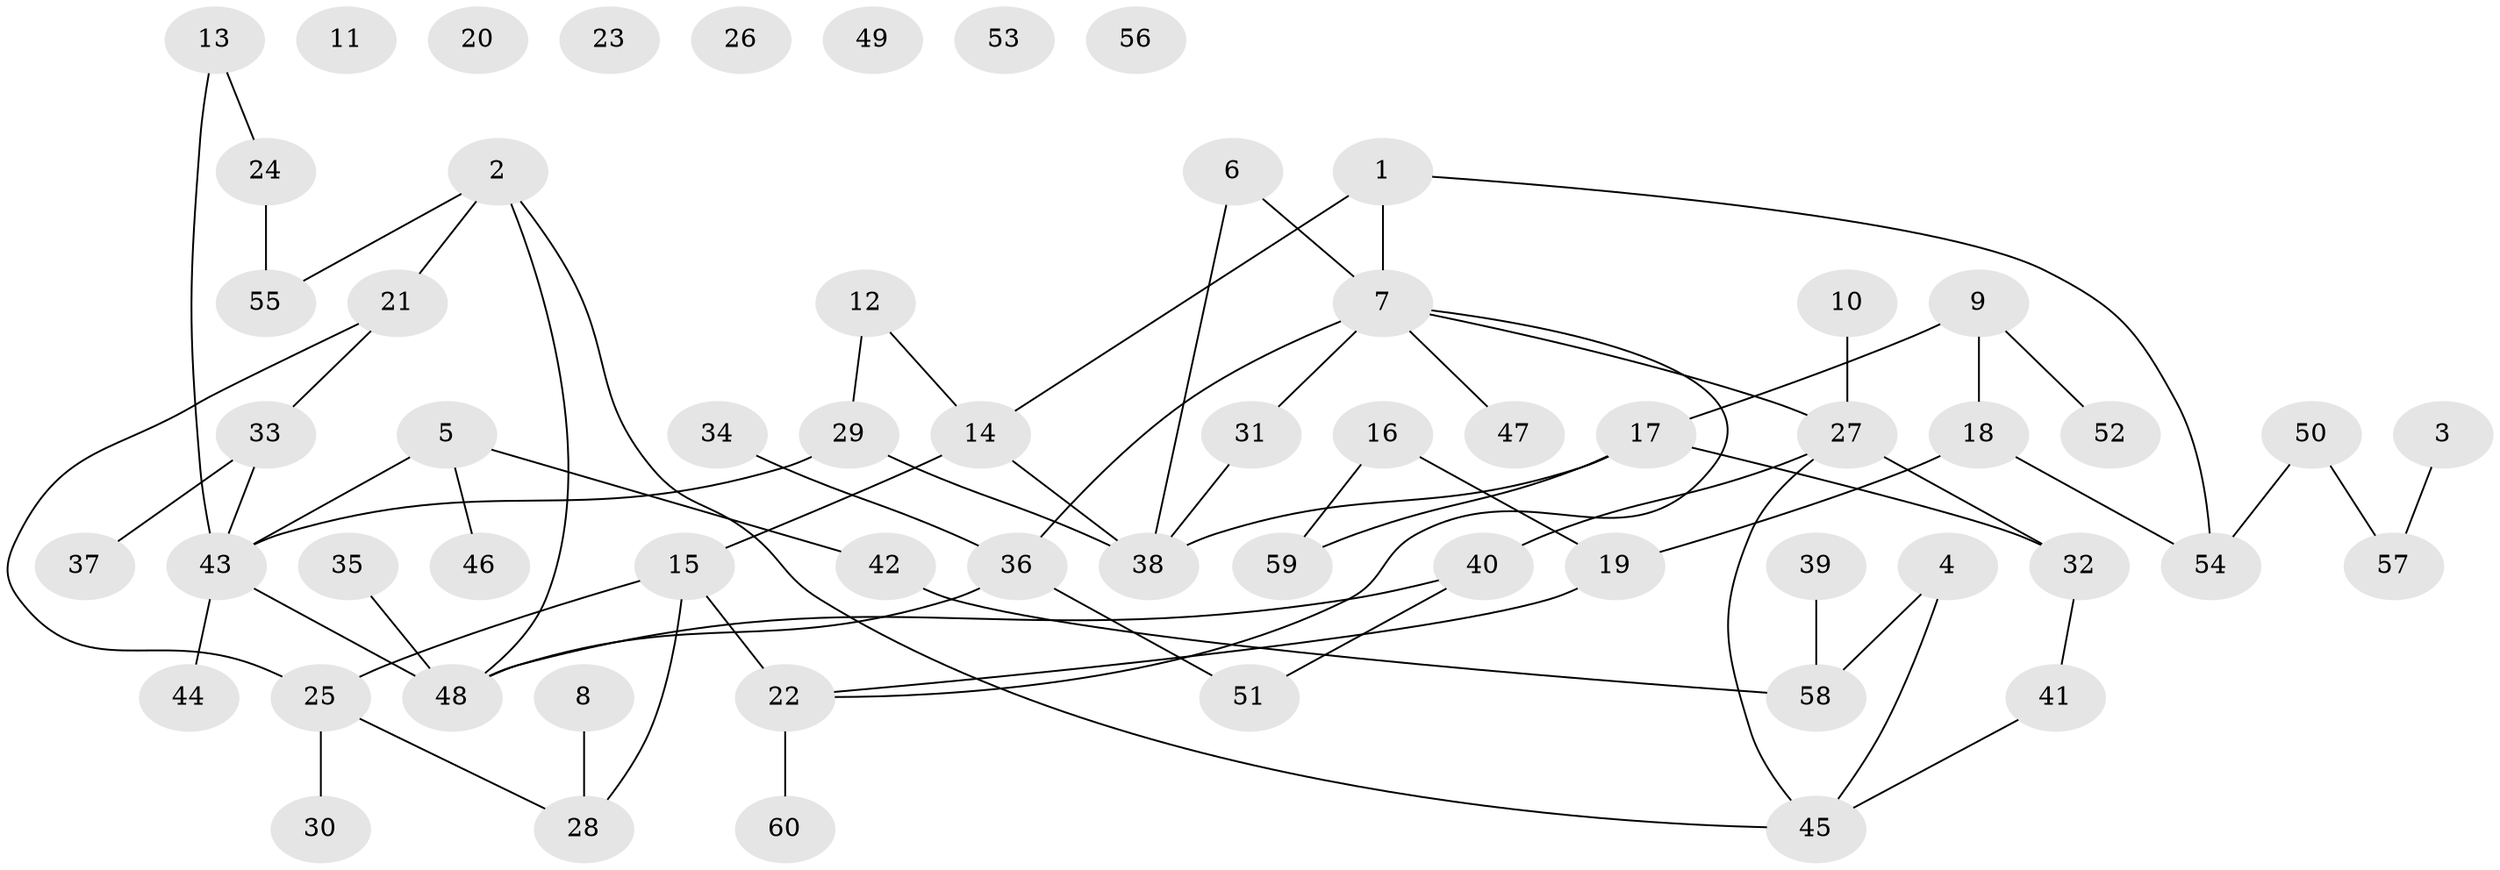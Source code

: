 // coarse degree distribution, {3: 0.36666666666666664, 6: 0.03333333333333333, 4: 0.2, 2: 0.23333333333333334, 1: 0.13333333333333333, 5: 0.03333333333333333}
// Generated by graph-tools (version 1.1) at 2025/48/03/04/25 22:48:27]
// undirected, 60 vertices, 70 edges
graph export_dot {
  node [color=gray90,style=filled];
  1;
  2;
  3;
  4;
  5;
  6;
  7;
  8;
  9;
  10;
  11;
  12;
  13;
  14;
  15;
  16;
  17;
  18;
  19;
  20;
  21;
  22;
  23;
  24;
  25;
  26;
  27;
  28;
  29;
  30;
  31;
  32;
  33;
  34;
  35;
  36;
  37;
  38;
  39;
  40;
  41;
  42;
  43;
  44;
  45;
  46;
  47;
  48;
  49;
  50;
  51;
  52;
  53;
  54;
  55;
  56;
  57;
  58;
  59;
  60;
  1 -- 7;
  1 -- 14;
  1 -- 54;
  2 -- 21;
  2 -- 45;
  2 -- 48;
  2 -- 55;
  3 -- 57;
  4 -- 45;
  4 -- 58;
  5 -- 42;
  5 -- 43;
  5 -- 46;
  6 -- 7;
  6 -- 38;
  7 -- 22;
  7 -- 27;
  7 -- 31;
  7 -- 36;
  7 -- 47;
  8 -- 28;
  9 -- 17;
  9 -- 18;
  9 -- 52;
  10 -- 27;
  12 -- 14;
  12 -- 29;
  13 -- 24;
  13 -- 43;
  14 -- 15;
  14 -- 38;
  15 -- 22;
  15 -- 25;
  15 -- 28;
  16 -- 19;
  16 -- 59;
  17 -- 32;
  17 -- 38;
  17 -- 59;
  18 -- 19;
  18 -- 54;
  19 -- 22;
  21 -- 25;
  21 -- 33;
  22 -- 60;
  24 -- 55;
  25 -- 28;
  25 -- 30;
  27 -- 32;
  27 -- 40;
  27 -- 45;
  29 -- 38;
  29 -- 43;
  31 -- 38;
  32 -- 41;
  33 -- 37;
  33 -- 43;
  34 -- 36;
  35 -- 48;
  36 -- 48;
  36 -- 51;
  39 -- 58;
  40 -- 48;
  40 -- 51;
  41 -- 45;
  42 -- 58;
  43 -- 44;
  43 -- 48;
  50 -- 54;
  50 -- 57;
}
